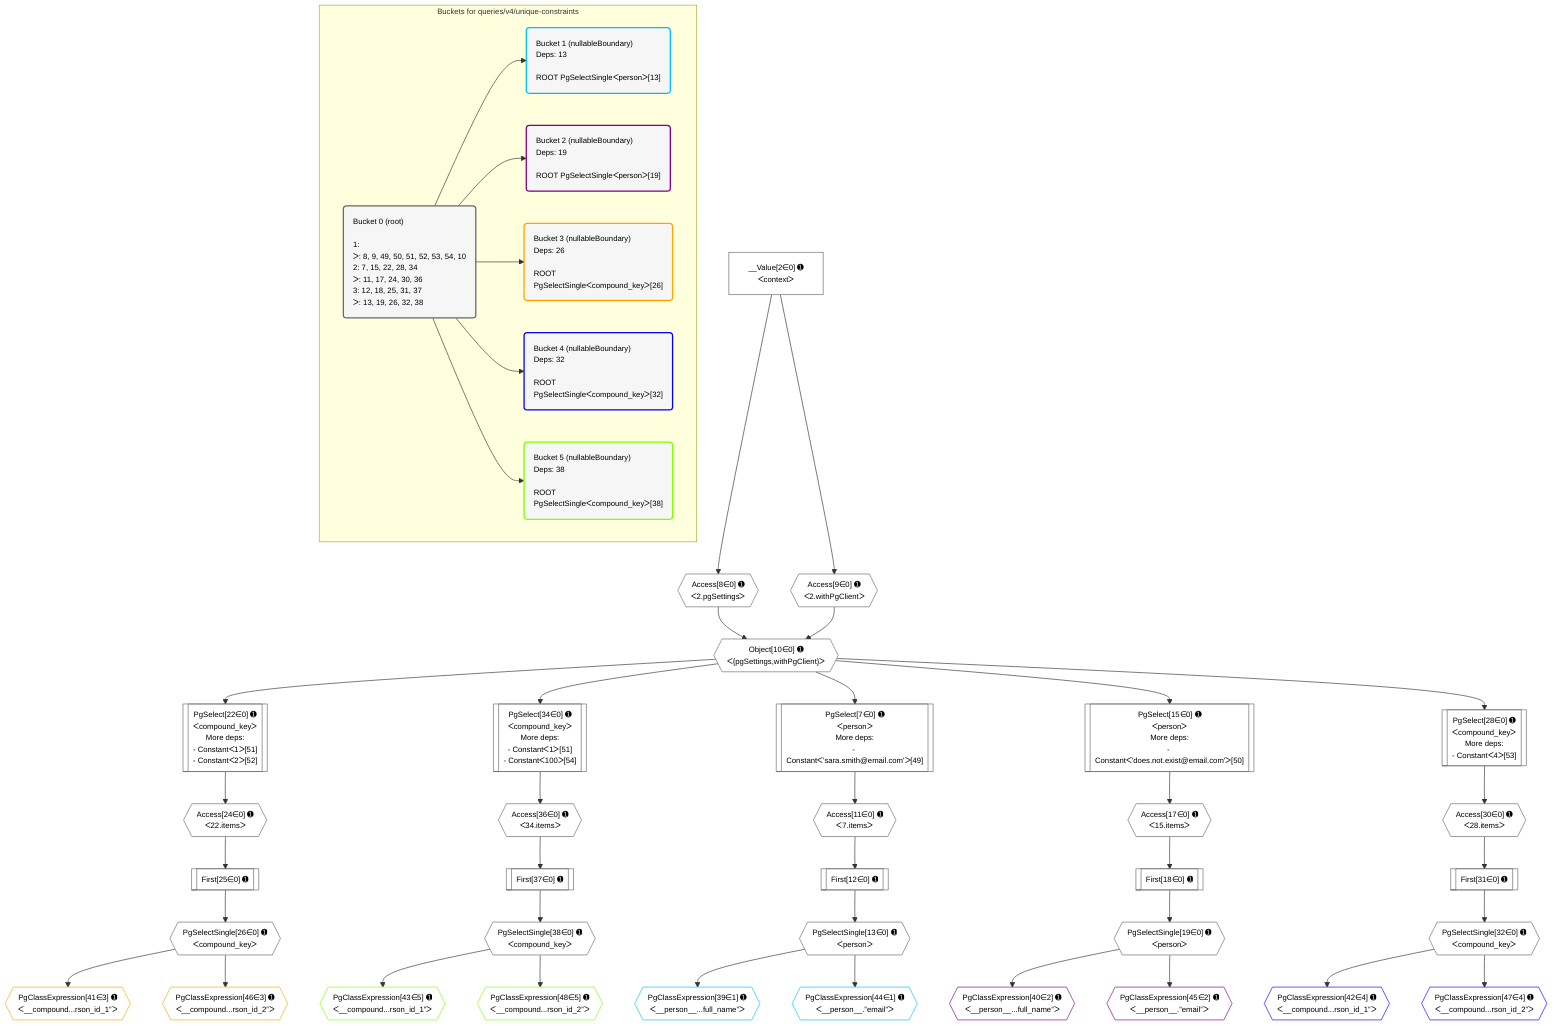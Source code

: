 %%{init: {'themeVariables': { 'fontSize': '12px'}}}%%
graph TD
    classDef path fill:#eee,stroke:#000,color:#000
    classDef plan fill:#fff,stroke-width:1px,color:#000
    classDef itemplan fill:#fff,stroke-width:2px,color:#000
    classDef unbatchedplan fill:#dff,stroke-width:1px,color:#000
    classDef sideeffectplan fill:#fcc,stroke-width:2px,color:#000
    classDef bucket fill:#f6f6f6,color:#000,stroke-width:2px,text-align:left

    subgraph "Buckets for queries/v4/unique-constraints"
    Bucket0("Bucket 0 (root)<br /><br />1: <br />ᐳ: 8, 9, 49, 50, 51, 52, 53, 54, 10<br />2: 7, 15, 22, 28, 34<br />ᐳ: 11, 17, 24, 30, 36<br />3: 12, 18, 25, 31, 37<br />ᐳ: 13, 19, 26, 32, 38"):::bucket
    Bucket1("Bucket 1 (nullableBoundary)<br />Deps: 13<br /><br />ROOT PgSelectSingleᐸpersonᐳ[13]"):::bucket
    Bucket2("Bucket 2 (nullableBoundary)<br />Deps: 19<br /><br />ROOT PgSelectSingleᐸpersonᐳ[19]"):::bucket
    Bucket3("Bucket 3 (nullableBoundary)<br />Deps: 26<br /><br />ROOT PgSelectSingleᐸcompound_keyᐳ[26]"):::bucket
    Bucket4("Bucket 4 (nullableBoundary)<br />Deps: 32<br /><br />ROOT PgSelectSingleᐸcompound_keyᐳ[32]"):::bucket
    Bucket5("Bucket 5 (nullableBoundary)<br />Deps: 38<br /><br />ROOT PgSelectSingleᐸcompound_keyᐳ[38]"):::bucket
    end
    Bucket0 --> Bucket1 & Bucket2 & Bucket3 & Bucket4 & Bucket5

    %% plan dependencies
    PgSelect22[["PgSelect[22∈0] ➊<br />ᐸcompound_keyᐳ<br />More deps:<br />- Constantᐸ1ᐳ[51]<br />- Constantᐸ2ᐳ[52]"]]:::plan
    Object10{{"Object[10∈0] ➊<br />ᐸ{pgSettings,withPgClient}ᐳ"}}:::plan
    Object10 --> PgSelect22
    PgSelect34[["PgSelect[34∈0] ➊<br />ᐸcompound_keyᐳ<br />More deps:<br />- Constantᐸ1ᐳ[51]<br />- Constantᐸ100ᐳ[54]"]]:::plan
    Object10 --> PgSelect34
    PgSelect7[["PgSelect[7∈0] ➊<br />ᐸpersonᐳ<br />More deps:<br />- Constantᐸ'sara.smith@email.com'ᐳ[49]"]]:::plan
    Object10 --> PgSelect7
    Access8{{"Access[8∈0] ➊<br />ᐸ2.pgSettingsᐳ"}}:::plan
    Access9{{"Access[9∈0] ➊<br />ᐸ2.withPgClientᐳ"}}:::plan
    Access8 & Access9 --> Object10
    PgSelect15[["PgSelect[15∈0] ➊<br />ᐸpersonᐳ<br />More deps:<br />- Constantᐸ'does.not.exist@email.com'ᐳ[50]"]]:::plan
    Object10 --> PgSelect15
    PgSelect28[["PgSelect[28∈0] ➊<br />ᐸcompound_keyᐳ<br />More deps:<br />- Constantᐸ4ᐳ[53]"]]:::plan
    Object10 --> PgSelect28
    __Value2["__Value[2∈0] ➊<br />ᐸcontextᐳ"]:::plan
    __Value2 --> Access8
    __Value2 --> Access9
    Access11{{"Access[11∈0] ➊<br />ᐸ7.itemsᐳ"}}:::plan
    PgSelect7 --> Access11
    First12[["First[12∈0] ➊"]]:::plan
    Access11 --> First12
    PgSelectSingle13{{"PgSelectSingle[13∈0] ➊<br />ᐸpersonᐳ"}}:::plan
    First12 --> PgSelectSingle13
    Access17{{"Access[17∈0] ➊<br />ᐸ15.itemsᐳ"}}:::plan
    PgSelect15 --> Access17
    First18[["First[18∈0] ➊"]]:::plan
    Access17 --> First18
    PgSelectSingle19{{"PgSelectSingle[19∈0] ➊<br />ᐸpersonᐳ"}}:::plan
    First18 --> PgSelectSingle19
    Access24{{"Access[24∈0] ➊<br />ᐸ22.itemsᐳ"}}:::plan
    PgSelect22 --> Access24
    First25[["First[25∈0] ➊"]]:::plan
    Access24 --> First25
    PgSelectSingle26{{"PgSelectSingle[26∈0] ➊<br />ᐸcompound_keyᐳ"}}:::plan
    First25 --> PgSelectSingle26
    Access30{{"Access[30∈0] ➊<br />ᐸ28.itemsᐳ"}}:::plan
    PgSelect28 --> Access30
    First31[["First[31∈0] ➊"]]:::plan
    Access30 --> First31
    PgSelectSingle32{{"PgSelectSingle[32∈0] ➊<br />ᐸcompound_keyᐳ"}}:::plan
    First31 --> PgSelectSingle32
    Access36{{"Access[36∈0] ➊<br />ᐸ34.itemsᐳ"}}:::plan
    PgSelect34 --> Access36
    First37[["First[37∈0] ➊"]]:::plan
    Access36 --> First37
    PgSelectSingle38{{"PgSelectSingle[38∈0] ➊<br />ᐸcompound_keyᐳ"}}:::plan
    First37 --> PgSelectSingle38
    PgClassExpression39{{"PgClassExpression[39∈1] ➊<br />ᐸ__person__...full_name”ᐳ"}}:::plan
    PgSelectSingle13 --> PgClassExpression39
    PgClassExpression44{{"PgClassExpression[44∈1] ➊<br />ᐸ__person__.”email”ᐳ"}}:::plan
    PgSelectSingle13 --> PgClassExpression44
    PgClassExpression40{{"PgClassExpression[40∈2] ➊<br />ᐸ__person__...full_name”ᐳ"}}:::plan
    PgSelectSingle19 --> PgClassExpression40
    PgClassExpression45{{"PgClassExpression[45∈2] ➊<br />ᐸ__person__.”email”ᐳ"}}:::plan
    PgSelectSingle19 --> PgClassExpression45
    PgClassExpression41{{"PgClassExpression[41∈3] ➊<br />ᐸ__compound...rson_id_1”ᐳ"}}:::plan
    PgSelectSingle26 --> PgClassExpression41
    PgClassExpression46{{"PgClassExpression[46∈3] ➊<br />ᐸ__compound...rson_id_2”ᐳ"}}:::plan
    PgSelectSingle26 --> PgClassExpression46
    PgClassExpression42{{"PgClassExpression[42∈4] ➊<br />ᐸ__compound...rson_id_1”ᐳ"}}:::plan
    PgSelectSingle32 --> PgClassExpression42
    PgClassExpression47{{"PgClassExpression[47∈4] ➊<br />ᐸ__compound...rson_id_2”ᐳ"}}:::plan
    PgSelectSingle32 --> PgClassExpression47
    PgClassExpression43{{"PgClassExpression[43∈5] ➊<br />ᐸ__compound...rson_id_1”ᐳ"}}:::plan
    PgSelectSingle38 --> PgClassExpression43
    PgClassExpression48{{"PgClassExpression[48∈5] ➊<br />ᐸ__compound...rson_id_2”ᐳ"}}:::plan
    PgSelectSingle38 --> PgClassExpression48

    %% define steps
    classDef bucket0 stroke:#696969
    class Bucket0,__Value2,PgSelect7,Access8,Access9,Object10,Access11,First12,PgSelectSingle13,PgSelect15,Access17,First18,PgSelectSingle19,PgSelect22,Access24,First25,PgSelectSingle26,PgSelect28,Access30,First31,PgSelectSingle32,PgSelect34,Access36,First37,PgSelectSingle38 bucket0
    classDef bucket1 stroke:#00bfff
    class Bucket1,PgClassExpression39,PgClassExpression44 bucket1
    classDef bucket2 stroke:#7f007f
    class Bucket2,PgClassExpression40,PgClassExpression45 bucket2
    classDef bucket3 stroke:#ffa500
    class Bucket3,PgClassExpression41,PgClassExpression46 bucket3
    classDef bucket4 stroke:#0000ff
    class Bucket4,PgClassExpression42,PgClassExpression47 bucket4
    classDef bucket5 stroke:#7fff00
    class Bucket5,PgClassExpression43,PgClassExpression48 bucket5